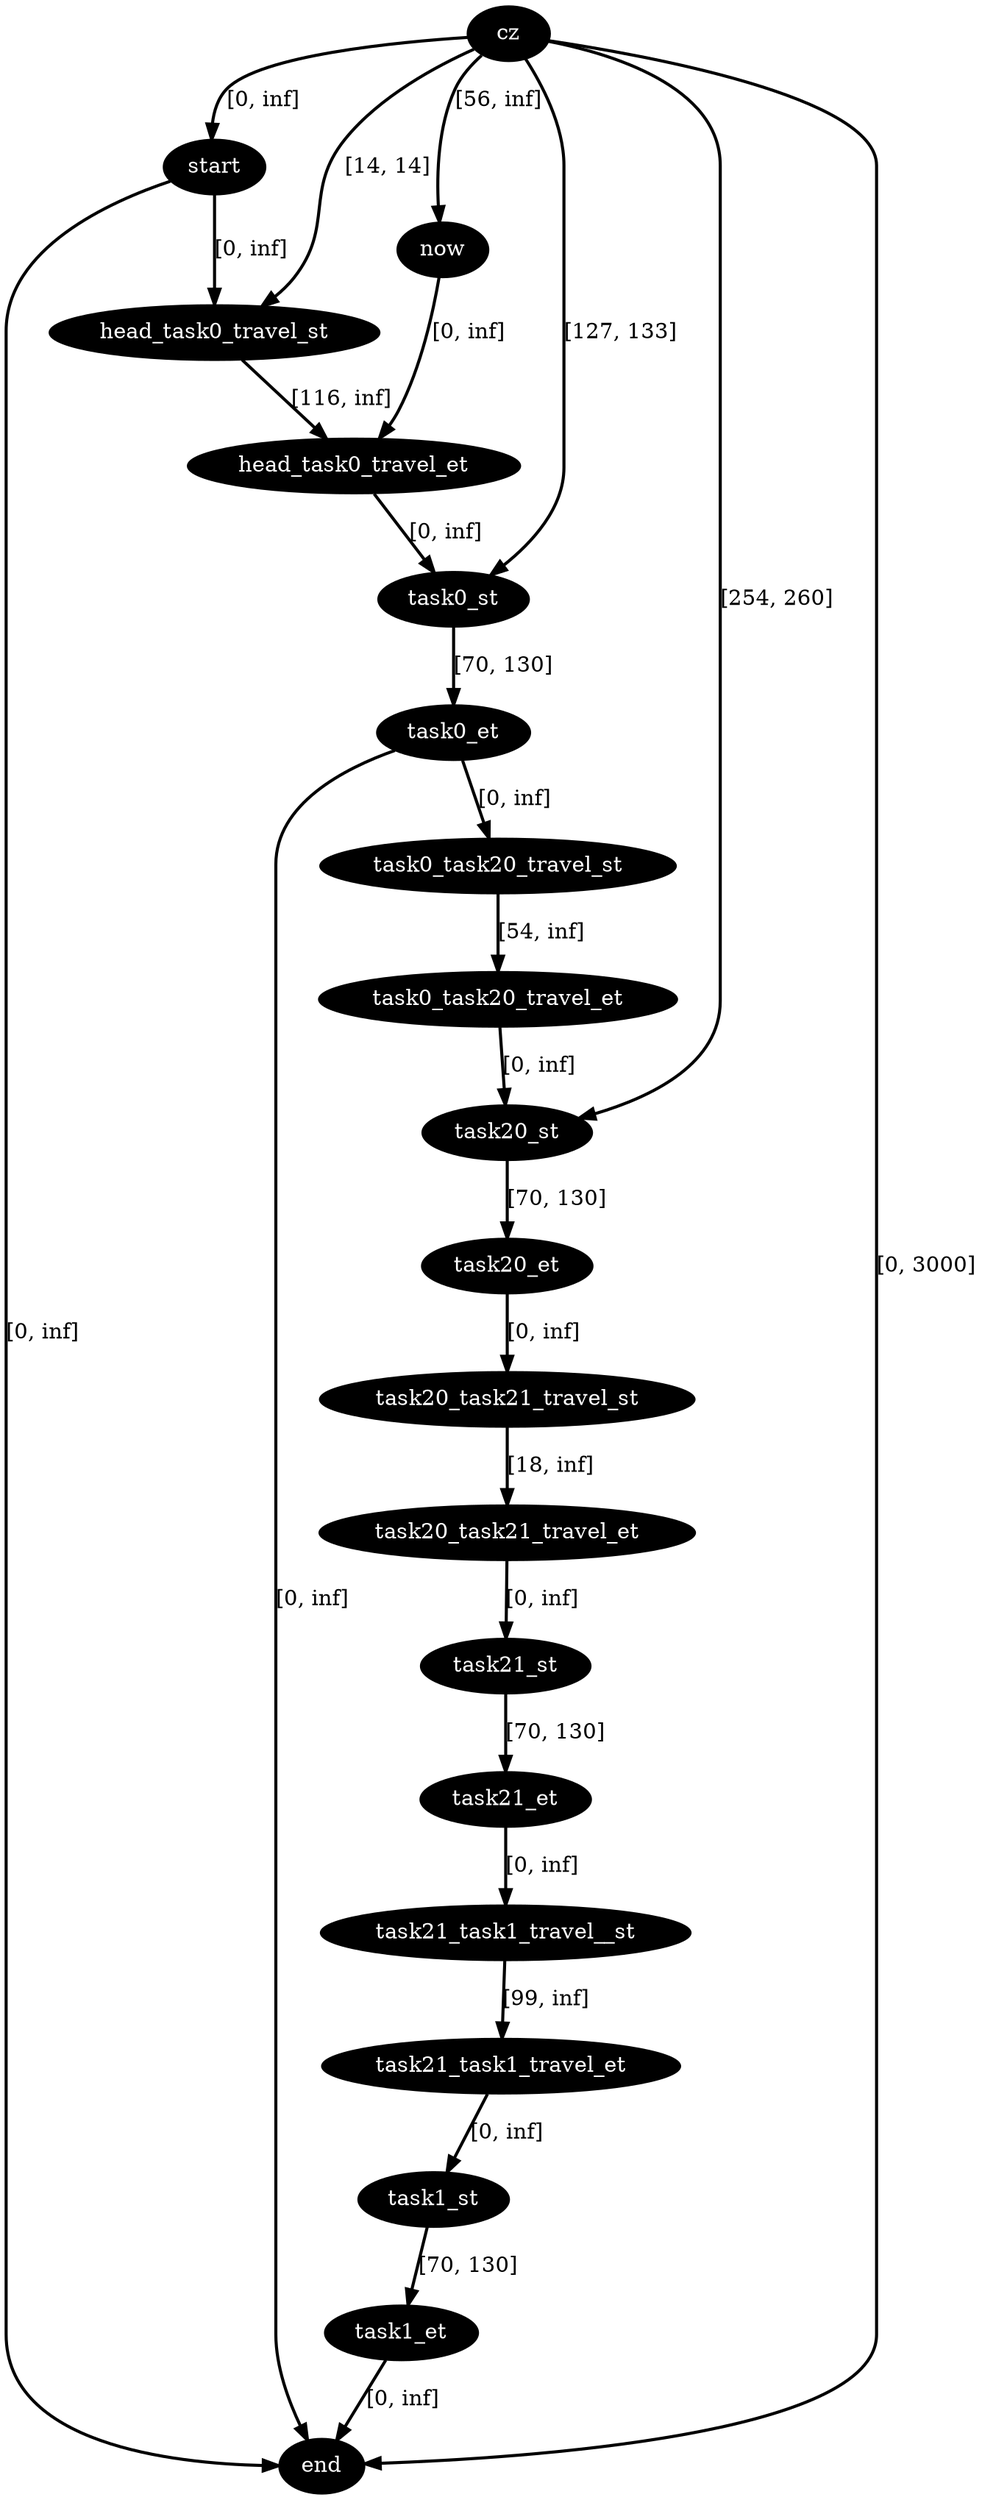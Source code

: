 digraph plan {
0[label="cz",style=filled,fillcolor=black,fontcolor=white];
1[label="start",style=filled,fillcolor=black,fontcolor=white];
2[label="now",style=filled,fillcolor=black,fontcolor=white];
3[label="end",style=filled,fillcolor=black,fontcolor=white];
7[label="head_task0_travel_st",style=filled,fillcolor=black,fontcolor=white];
8[label="head_task0_travel_et",style=filled,fillcolor=black,fontcolor=white];
9[label="task0_st",style=filled,fillcolor=black,fontcolor=white];
10[label="task0_et",style=filled,fillcolor=black,fontcolor=white];
17[label="task1_st",style=filled,fillcolor=black,fontcolor=white];
18[label="task1_et",style=filled,fillcolor=black,fontcolor=white];
103[label="task20_st",style=filled,fillcolor=black,fontcolor=white];
104[label="task20_et",style=filled,fillcolor=black,fontcolor=white];
115[label="task0_task20_travel_st",style=filled,fillcolor=black,fontcolor=white];
116[label="task0_task20_travel_et",style=filled,fillcolor=black,fontcolor=white];
121[label="task20_task21_travel_st",style=filled,fillcolor=black,fontcolor=white];
122[label="task20_task21_travel_et",style=filled,fillcolor=black,fontcolor=white];
123[label="task21_st",style=filled,fillcolor=black,fontcolor=white];
124[label="task21_et",style=filled,fillcolor=black,fontcolor=white];
125[label="task21_task1_travel__st",style=filled,fillcolor=black,fontcolor=white];
126[label="task21_task1_travel_et",style=filled,fillcolor=black,fontcolor=white];
"0"->"1"[label="[0, inf]",penwidth=2,color=black];
"0"->"3"[label="[0, 3000]",penwidth=2,color=black];
"7"->"8"[label="[116, inf]",penwidth=2,color=black];
"1"->"7"[label="[0, inf]",penwidth=2,color=black];
"0"->"7"[label="[14, 14]",penwidth=2,color=black];
"0"->"2"[label="[56, inf]",penwidth=2,color=black];
"2"->"8"[label="[0, inf]",penwidth=2,color=black];
"1"->"3"[label="[0, inf]",penwidth=2,color=black];
"10"->"3"[label="[0, inf]",penwidth=2,color=black];
"0"->"9"[label="[127, 133]",penwidth=2,color=black];
"115"->"116"[label="[54, inf]",penwidth=2,color=black];
"10"->"115"[label="[0, inf]",penwidth=2,color=black];
"9"->"10"[label="[70, 130]",penwidth=2,color=black];
"8"->"9"[label="[0, inf]",penwidth=2,color=black];
"18"->"3"[label="[0, inf]",penwidth=2,color=black];
"17"->"18"[label="[70, 130]",penwidth=2,color=black];
"0"->"103"[label="[254, 260]",penwidth=2,color=black];
"121"->"122"[label="[18, inf]",penwidth=2,color=black];
"104"->"121"[label="[0, inf]",penwidth=2,color=black];
"103"->"104"[label="[70, 130]",penwidth=2,color=black];
"116"->"103"[label="[0, inf]",penwidth=2,color=black];
"126"->"17"[label="[0, inf]",penwidth=2,color=black];
"124"->"125"[label="[0, inf]",penwidth=2,color=black];
"125"->"126"[label="[99, inf]",penwidth=2,color=black];
"123"->"124"[label="[70, 130]",penwidth=2,color=black];
"122"->"123"[label="[0, inf]",penwidth=2,color=black];
}
